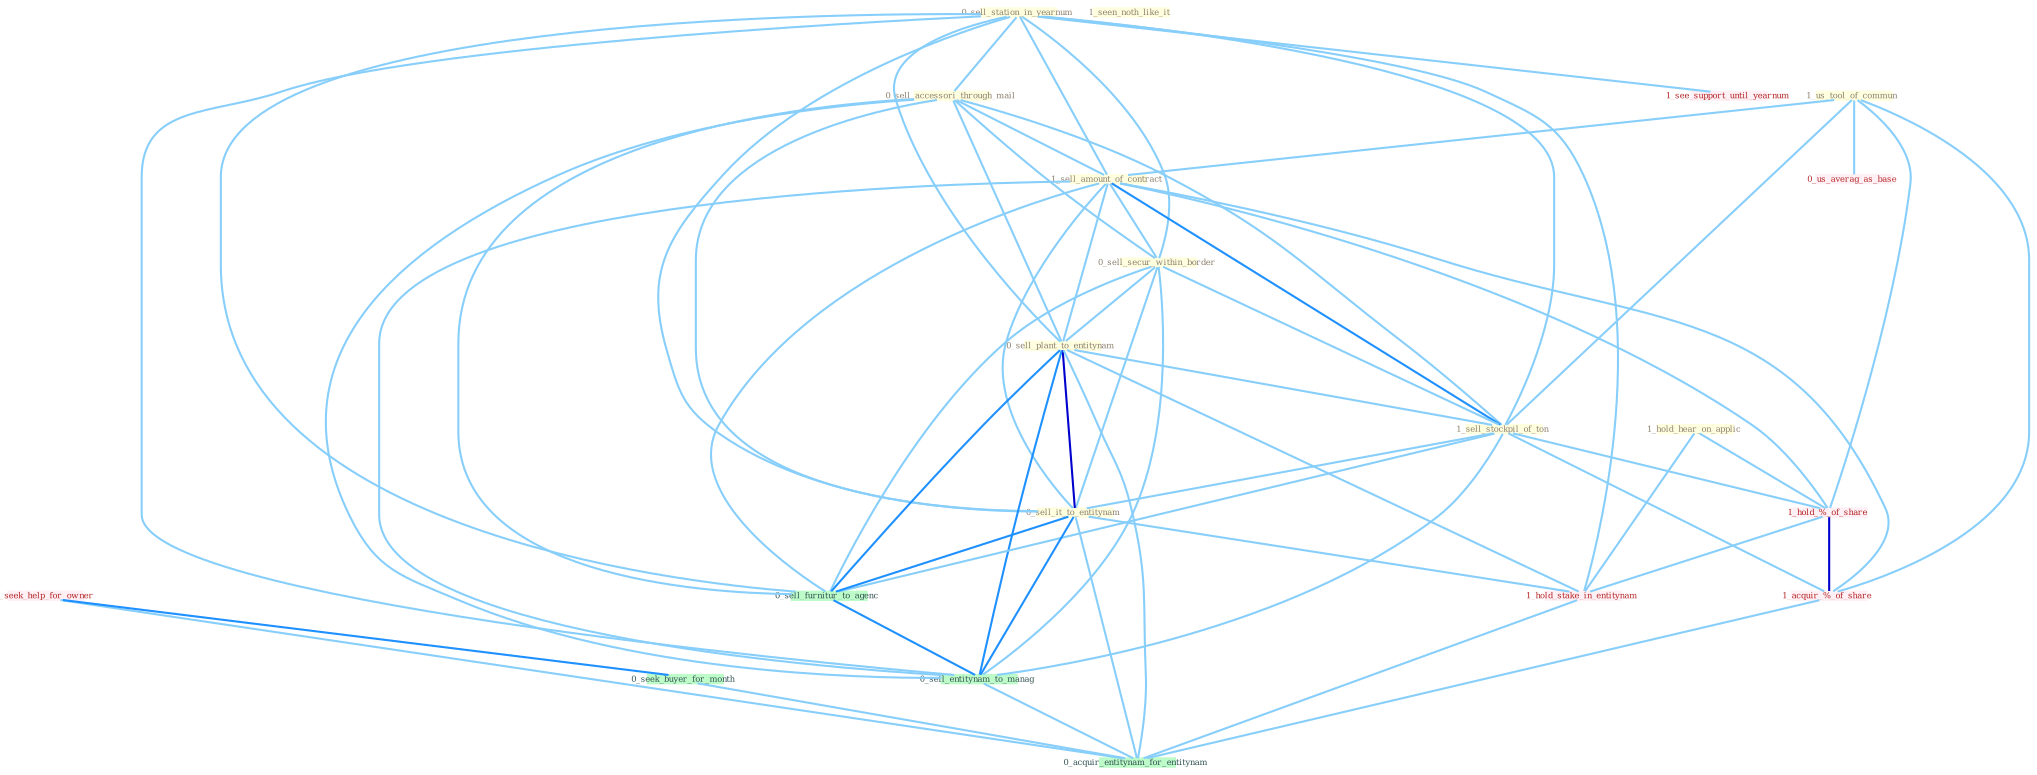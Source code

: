 Graph G{ 
    node
    [shape=polygon,style=filled,width=.5,height=.06,color="#BDFCC9",fixedsize=true,fontsize=4,
    fontcolor="#2f4f4f"];
    {node
    [color="#ffffe0", fontcolor="#8b7d6b"] "0_sell_station_in_yearnum " "0_sell_accessori_through_mail " "1_us_tool_of_commun " "1_sell_amount_of_contract " "0_sell_secur_within_border " "0_sell_plant_to_entitynam " "1_sell_stockpil_of_ton " "1_seen_noth_like_it " "0_sell_it_to_entitynam " "1_hold_hear_on_applic "}
{node [color="#fff0f5", fontcolor="#b22222"] "1_hold_%_of_share " "1_hold_stake_in_entitynam " "1_seek_help_for_owner " "1_acquir_%_of_share " "1_see_support_until_yearnum " "0_us_averag_as_base "}
edge [color="#B0E2FF"];

	"0_sell_station_in_yearnum " -- "0_sell_accessori_through_mail " [w="1", color="#87cefa" ];
	"0_sell_station_in_yearnum " -- "1_sell_amount_of_contract " [w="1", color="#87cefa" ];
	"0_sell_station_in_yearnum " -- "0_sell_secur_within_border " [w="1", color="#87cefa" ];
	"0_sell_station_in_yearnum " -- "0_sell_plant_to_entitynam " [w="1", color="#87cefa" ];
	"0_sell_station_in_yearnum " -- "1_sell_stockpil_of_ton " [w="1", color="#87cefa" ];
	"0_sell_station_in_yearnum " -- "0_sell_it_to_entitynam " [w="1", color="#87cefa" ];
	"0_sell_station_in_yearnum " -- "1_hold_stake_in_entitynam " [w="1", color="#87cefa" ];
	"0_sell_station_in_yearnum " -- "1_see_support_until_yearnum " [w="1", color="#87cefa" ];
	"0_sell_station_in_yearnum " -- "0_sell_furnitur_to_agenc " [w="1", color="#87cefa" ];
	"0_sell_station_in_yearnum " -- "0_sell_entitynam_to_manag " [w="1", color="#87cefa" ];
	"0_sell_accessori_through_mail " -- "1_sell_amount_of_contract " [w="1", color="#87cefa" ];
	"0_sell_accessori_through_mail " -- "0_sell_secur_within_border " [w="1", color="#87cefa" ];
	"0_sell_accessori_through_mail " -- "0_sell_plant_to_entitynam " [w="1", color="#87cefa" ];
	"0_sell_accessori_through_mail " -- "1_sell_stockpil_of_ton " [w="1", color="#87cefa" ];
	"0_sell_accessori_through_mail " -- "0_sell_it_to_entitynam " [w="1", color="#87cefa" ];
	"0_sell_accessori_through_mail " -- "0_sell_furnitur_to_agenc " [w="1", color="#87cefa" ];
	"0_sell_accessori_through_mail " -- "0_sell_entitynam_to_manag " [w="1", color="#87cefa" ];
	"1_us_tool_of_commun " -- "1_sell_amount_of_contract " [w="1", color="#87cefa" ];
	"1_us_tool_of_commun " -- "1_sell_stockpil_of_ton " [w="1", color="#87cefa" ];
	"1_us_tool_of_commun " -- "1_hold_%_of_share " [w="1", color="#87cefa" ];
	"1_us_tool_of_commun " -- "1_acquir_%_of_share " [w="1", color="#87cefa" ];
	"1_us_tool_of_commun " -- "0_us_averag_as_base " [w="1", color="#87cefa" ];
	"1_sell_amount_of_contract " -- "0_sell_secur_within_border " [w="1", color="#87cefa" ];
	"1_sell_amount_of_contract " -- "0_sell_plant_to_entitynam " [w="1", color="#87cefa" ];
	"1_sell_amount_of_contract " -- "1_sell_stockpil_of_ton " [w="2", color="#1e90ff" , len=0.8];
	"1_sell_amount_of_contract " -- "0_sell_it_to_entitynam " [w="1", color="#87cefa" ];
	"1_sell_amount_of_contract " -- "1_hold_%_of_share " [w="1", color="#87cefa" ];
	"1_sell_amount_of_contract " -- "1_acquir_%_of_share " [w="1", color="#87cefa" ];
	"1_sell_amount_of_contract " -- "0_sell_furnitur_to_agenc " [w="1", color="#87cefa" ];
	"1_sell_amount_of_contract " -- "0_sell_entitynam_to_manag " [w="1", color="#87cefa" ];
	"0_sell_secur_within_border " -- "0_sell_plant_to_entitynam " [w="1", color="#87cefa" ];
	"0_sell_secur_within_border " -- "1_sell_stockpil_of_ton " [w="1", color="#87cefa" ];
	"0_sell_secur_within_border " -- "0_sell_it_to_entitynam " [w="1", color="#87cefa" ];
	"0_sell_secur_within_border " -- "0_sell_furnitur_to_agenc " [w="1", color="#87cefa" ];
	"0_sell_secur_within_border " -- "0_sell_entitynam_to_manag " [w="1", color="#87cefa" ];
	"0_sell_plant_to_entitynam " -- "1_sell_stockpil_of_ton " [w="1", color="#87cefa" ];
	"0_sell_plant_to_entitynam " -- "0_sell_it_to_entitynam " [w="3", color="#0000cd" , len=0.6];
	"0_sell_plant_to_entitynam " -- "1_hold_stake_in_entitynam " [w="1", color="#87cefa" ];
	"0_sell_plant_to_entitynam " -- "0_sell_furnitur_to_agenc " [w="2", color="#1e90ff" , len=0.8];
	"0_sell_plant_to_entitynam " -- "0_sell_entitynam_to_manag " [w="2", color="#1e90ff" , len=0.8];
	"0_sell_plant_to_entitynam " -- "0_acquir_entitynam_for_entitynam " [w="1", color="#87cefa" ];
	"1_sell_stockpil_of_ton " -- "0_sell_it_to_entitynam " [w="1", color="#87cefa" ];
	"1_sell_stockpil_of_ton " -- "1_hold_%_of_share " [w="1", color="#87cefa" ];
	"1_sell_stockpil_of_ton " -- "1_acquir_%_of_share " [w="1", color="#87cefa" ];
	"1_sell_stockpil_of_ton " -- "0_sell_furnitur_to_agenc " [w="1", color="#87cefa" ];
	"1_sell_stockpil_of_ton " -- "0_sell_entitynam_to_manag " [w="1", color="#87cefa" ];
	"0_sell_it_to_entitynam " -- "1_hold_stake_in_entitynam " [w="1", color="#87cefa" ];
	"0_sell_it_to_entitynam " -- "0_sell_furnitur_to_agenc " [w="2", color="#1e90ff" , len=0.8];
	"0_sell_it_to_entitynam " -- "0_sell_entitynam_to_manag " [w="2", color="#1e90ff" , len=0.8];
	"0_sell_it_to_entitynam " -- "0_acquir_entitynam_for_entitynam " [w="1", color="#87cefa" ];
	"1_hold_hear_on_applic " -- "1_hold_%_of_share " [w="1", color="#87cefa" ];
	"1_hold_hear_on_applic " -- "1_hold_stake_in_entitynam " [w="1", color="#87cefa" ];
	"1_hold_%_of_share " -- "1_hold_stake_in_entitynam " [w="1", color="#87cefa" ];
	"1_hold_%_of_share " -- "1_acquir_%_of_share " [w="3", color="#0000cd" , len=0.6];
	"1_hold_stake_in_entitynam " -- "0_acquir_entitynam_for_entitynam " [w="1", color="#87cefa" ];
	"1_seek_help_for_owner " -- "0_seek_buyer_for_month " [w="2", color="#1e90ff" , len=0.8];
	"1_seek_help_for_owner " -- "0_acquir_entitynam_for_entitynam " [w="1", color="#87cefa" ];
	"0_seek_buyer_for_month " -- "0_acquir_entitynam_for_entitynam " [w="1", color="#87cefa" ];
	"1_acquir_%_of_share " -- "0_acquir_entitynam_for_entitynam " [w="1", color="#87cefa" ];
	"0_sell_furnitur_to_agenc " -- "0_sell_entitynam_to_manag " [w="2", color="#1e90ff" , len=0.8];
	"0_sell_entitynam_to_manag " -- "0_acquir_entitynam_for_entitynam " [w="1", color="#87cefa" ];
}